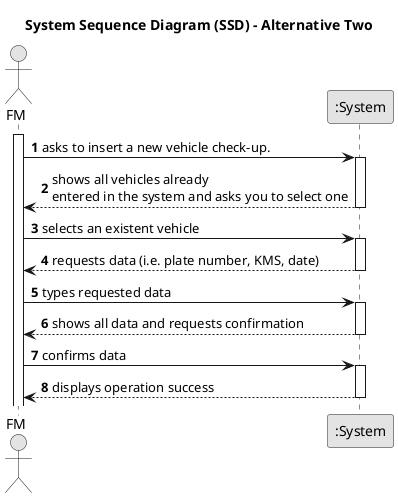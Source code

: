 @startuml
skinparam monochrome true
skinparam packageStyle rectangle
skinparam shadowing false

title System Sequence Diagram (SSD) - Alternative Two

autonumber

actor "FM" as FM
participant ":System" as System

activate FM

    FM -> System : asks to insert a new vehicle check-up.
    activate System

        System --> FM : shows all vehicles already \nentered in the system and asks you to select one
    deactivate System
'
    FM -> System : selects an existent vehicle
    activate System

        System --> FM : requests data (i.e. plate number, KMS, date)
    deactivate System

    FM -> System : types requested data
    activate System


        System --> FM : shows all data and requests confirmation
    deactivate System

    FM -> System : confirms data
    activate System

        System --> FM : displays operation success
    deactivate System
@enduml